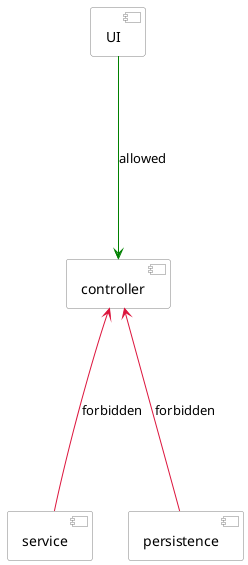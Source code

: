@startuml

skinparam componentStyle uml2
skinparam component {
BorderColor #grey
BackgroundColor #white
}

[UI] --[#green]down-->  [controller]:allowed
[service] --[#crimson]up-->  [controller]:forbidden
[persistence] --[#crimson]up--> [controller]:forbidden


@enduml